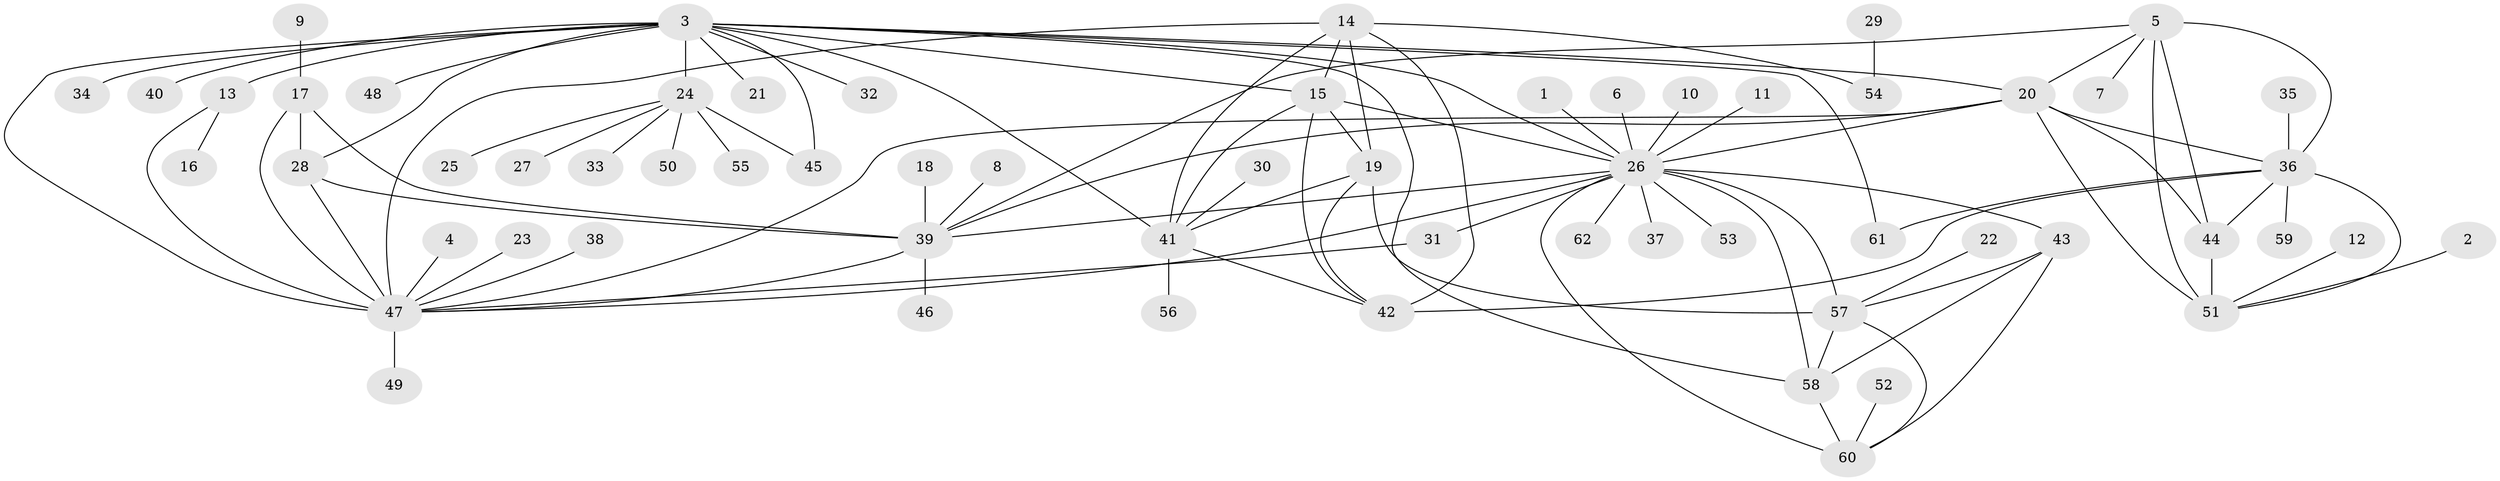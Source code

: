 // original degree distribution, {8: 0.07317073170731707, 13: 0.016260162601626018, 7: 0.056910569105691054, 6: 0.04065040650406504, 9: 0.024390243902439025, 11: 0.016260162601626018, 19: 0.008130081300813009, 5: 0.008130081300813009, 1: 0.5528455284552846, 3: 0.04878048780487805, 4: 0.008130081300813009, 2: 0.14634146341463414}
// Generated by graph-tools (version 1.1) at 2025/26/03/09/25 03:26:43]
// undirected, 62 vertices, 99 edges
graph export_dot {
graph [start="1"]
  node [color=gray90,style=filled];
  1;
  2;
  3;
  4;
  5;
  6;
  7;
  8;
  9;
  10;
  11;
  12;
  13;
  14;
  15;
  16;
  17;
  18;
  19;
  20;
  21;
  22;
  23;
  24;
  25;
  26;
  27;
  28;
  29;
  30;
  31;
  32;
  33;
  34;
  35;
  36;
  37;
  38;
  39;
  40;
  41;
  42;
  43;
  44;
  45;
  46;
  47;
  48;
  49;
  50;
  51;
  52;
  53;
  54;
  55;
  56;
  57;
  58;
  59;
  60;
  61;
  62;
  1 -- 26 [weight=1.0];
  2 -- 51 [weight=1.0];
  3 -- 13 [weight=1.0];
  3 -- 15 [weight=1.0];
  3 -- 20 [weight=1.0];
  3 -- 21 [weight=1.0];
  3 -- 24 [weight=6.0];
  3 -- 26 [weight=1.0];
  3 -- 28 [weight=1.0];
  3 -- 32 [weight=1.0];
  3 -- 34 [weight=1.0];
  3 -- 40 [weight=1.0];
  3 -- 41 [weight=1.0];
  3 -- 45 [weight=3.0];
  3 -- 47 [weight=1.0];
  3 -- 48 [weight=1.0];
  3 -- 58 [weight=1.0];
  3 -- 61 [weight=1.0];
  4 -- 47 [weight=1.0];
  5 -- 7 [weight=1.0];
  5 -- 20 [weight=2.0];
  5 -- 36 [weight=2.0];
  5 -- 39 [weight=1.0];
  5 -- 44 [weight=2.0];
  5 -- 51 [weight=2.0];
  6 -- 26 [weight=1.0];
  8 -- 39 [weight=1.0];
  9 -- 17 [weight=1.0];
  10 -- 26 [weight=1.0];
  11 -- 26 [weight=1.0];
  12 -- 51 [weight=1.0];
  13 -- 16 [weight=1.0];
  13 -- 47 [weight=1.0];
  14 -- 15 [weight=2.0];
  14 -- 19 [weight=2.0];
  14 -- 41 [weight=2.0];
  14 -- 42 [weight=2.0];
  14 -- 47 [weight=1.0];
  14 -- 54 [weight=1.0];
  15 -- 19 [weight=1.0];
  15 -- 26 [weight=1.0];
  15 -- 41 [weight=1.0];
  15 -- 42 [weight=1.0];
  17 -- 28 [weight=2.0];
  17 -- 39 [weight=1.0];
  17 -- 47 [weight=2.0];
  18 -- 39 [weight=1.0];
  19 -- 41 [weight=1.0];
  19 -- 42 [weight=1.0];
  19 -- 57 [weight=1.0];
  20 -- 26 [weight=1.0];
  20 -- 36 [weight=1.0];
  20 -- 39 [weight=1.0];
  20 -- 44 [weight=1.0];
  20 -- 47 [weight=1.0];
  20 -- 51 [weight=1.0];
  22 -- 57 [weight=1.0];
  23 -- 47 [weight=1.0];
  24 -- 25 [weight=1.0];
  24 -- 27 [weight=1.0];
  24 -- 33 [weight=1.0];
  24 -- 45 [weight=2.0];
  24 -- 50 [weight=1.0];
  24 -- 55 [weight=1.0];
  26 -- 31 [weight=1.0];
  26 -- 37 [weight=1.0];
  26 -- 39 [weight=1.0];
  26 -- 43 [weight=1.0];
  26 -- 47 [weight=1.0];
  26 -- 53 [weight=1.0];
  26 -- 57 [weight=1.0];
  26 -- 58 [weight=2.0];
  26 -- 60 [weight=1.0];
  26 -- 62 [weight=1.0];
  28 -- 39 [weight=2.0];
  28 -- 47 [weight=4.0];
  29 -- 54 [weight=1.0];
  30 -- 41 [weight=1.0];
  31 -- 47 [weight=1.0];
  35 -- 36 [weight=1.0];
  36 -- 42 [weight=1.0];
  36 -- 44 [weight=1.0];
  36 -- 51 [weight=1.0];
  36 -- 59 [weight=1.0];
  36 -- 61 [weight=1.0];
  38 -- 47 [weight=1.0];
  39 -- 46 [weight=1.0];
  39 -- 47 [weight=2.0];
  41 -- 42 [weight=1.0];
  41 -- 56 [weight=1.0];
  43 -- 57 [weight=1.0];
  43 -- 58 [weight=2.0];
  43 -- 60 [weight=1.0];
  44 -- 51 [weight=1.0];
  47 -- 49 [weight=1.0];
  52 -- 60 [weight=1.0];
  57 -- 58 [weight=2.0];
  57 -- 60 [weight=1.0];
  58 -- 60 [weight=2.0];
}
